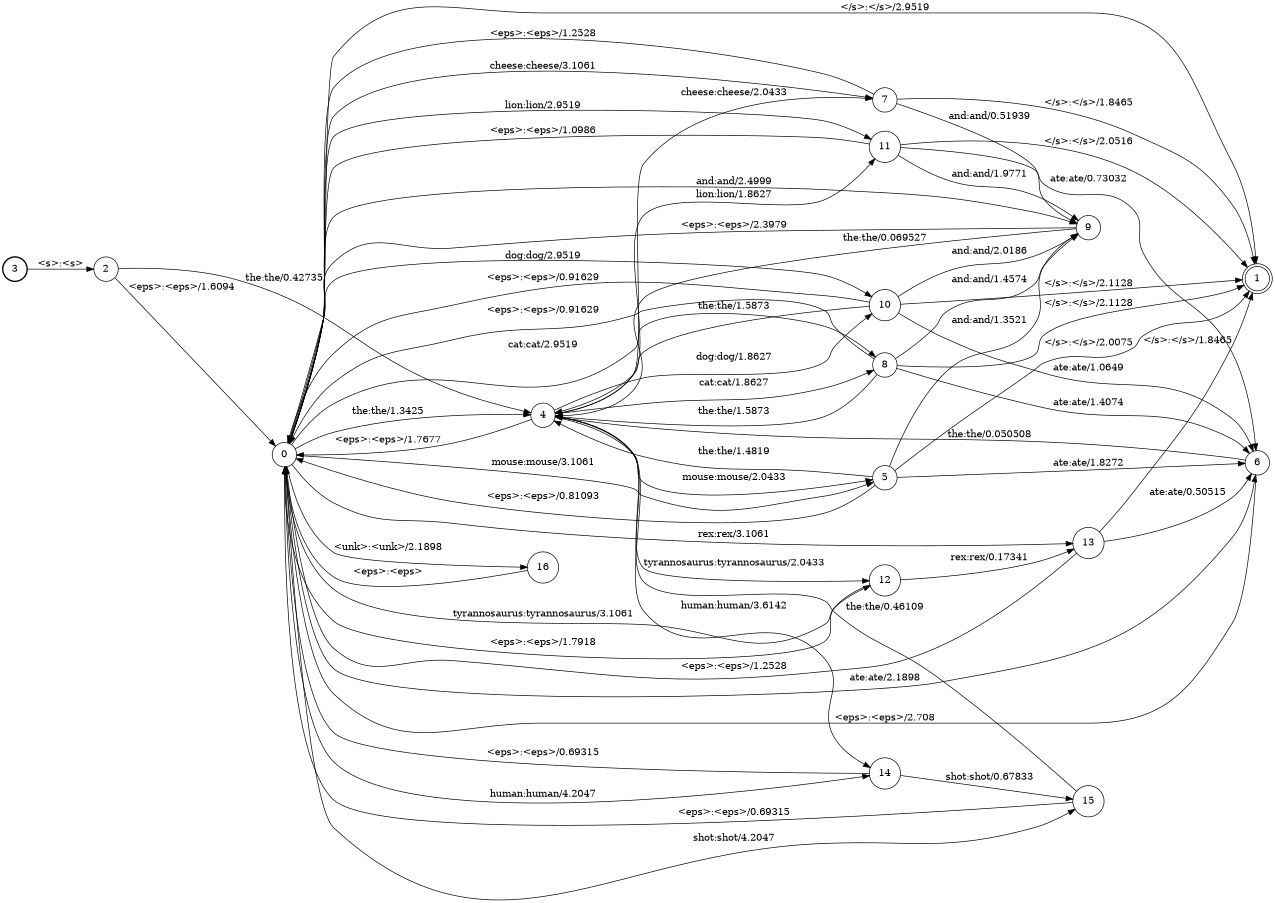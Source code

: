 digraph FST {
rankdir = LR;
size = "8.5,11";
label = "";
center = 1;
orientation = Portrait;
ranksep = "0.4";
nodesep = "0.25";
3 [label = "3", shape = circle, style = bold, fontsize = 14]
	3 -> 2 [label = "<s>:<s>", fontsize = 14];
0 [label = "0", shape = circle, style = solid, fontsize = 14]
	0 -> 1 [label = "</s>:</s>/2.9519", fontsize = 14];
	0 -> 4 [label = "the:the/1.3425", fontsize = 14];
	0 -> 5 [label = "mouse:mouse/3.1061", fontsize = 14];
	0 -> 6 [label = "ate:ate/2.1898", fontsize = 14];
	0 -> 7 [label = "cheese:cheese/3.1061", fontsize = 14];
	0 -> 8 [label = "cat:cat/2.9519", fontsize = 14];
	0 -> 9 [label = "and:and/2.4999", fontsize = 14];
	0 -> 10 [label = "dog:dog/2.9519", fontsize = 14];
	0 -> 11 [label = "lion:lion/2.9519", fontsize = 14];
	0 -> 12 [label = "tyrannosaurus:tyrannosaurus/3.1061", fontsize = 14];
	0 -> 13 [label = "rex:rex/3.1061", fontsize = 14];
	0 -> 14 [label = "human:human/4.2047", fontsize = 14];
	0 -> 15 [label = "shot:shot/4.2047", fontsize = 14];
	0 -> 16 [label = "<unk>:<unk>/2.1898", fontsize = 14];
1 [label = "1", shape = doublecircle, style = solid, fontsize = 14]
2 [label = "2", shape = circle, style = solid, fontsize = 14]
	2 -> 0 [label = "<eps>:<eps>/1.6094", fontsize = 14];
	2 -> 4 [label = "the:the/0.42735", fontsize = 14];
4 [label = "4", shape = circle, style = solid, fontsize = 14]
	4 -> 0 [label = "<eps>:<eps>/1.7677", fontsize = 14];
	4 -> 5 [label = "mouse:mouse/2.0433", fontsize = 14];
	4 -> 7 [label = "cheese:cheese/2.0433", fontsize = 14];
	4 -> 8 [label = "cat:cat/1.8627", fontsize = 14];
	4 -> 10 [label = "dog:dog/1.8627", fontsize = 14];
	4 -> 11 [label = "lion:lion/1.8627", fontsize = 14];
	4 -> 12 [label = "tyrannosaurus:tyrannosaurus/2.0433", fontsize = 14];
	4 -> 14 [label = "human:human/3.6142", fontsize = 14];
5 [label = "5", shape = circle, style = solid, fontsize = 14]
	5 -> 0 [label = "<eps>:<eps>/0.81093", fontsize = 14];
	5 -> 1 [label = "</s>:</s>/2.0075", fontsize = 14];
	5 -> 4 [label = "the:the/1.4819", fontsize = 14];
	5 -> 6 [label = "ate:ate/1.8272", fontsize = 14];
	5 -> 9 [label = "and:and/1.3521", fontsize = 14];
6 [label = "6", shape = circle, style = solid, fontsize = 14]
	6 -> 0 [label = "<eps>:<eps>/2.708", fontsize = 14];
	6 -> 4 [label = "the:the/0.050508", fontsize = 14];
7 [label = "7", shape = circle, style = solid, fontsize = 14]
	7 -> 0 [label = "<eps>:<eps>/1.2528", fontsize = 14];
	7 -> 1 [label = "</s>:</s>/1.8465", fontsize = 14];
	7 -> 9 [label = "and:and/0.51939", fontsize = 14];
8 [label = "8", shape = circle, style = solid, fontsize = 14]
	8 -> 0 [label = "<eps>:<eps>/0.91629", fontsize = 14];
	8 -> 1 [label = "</s>:</s>/2.1128", fontsize = 14];
	8 -> 4 [label = "the:the/1.5873", fontsize = 14];
	8 -> 6 [label = "ate:ate/1.4074", fontsize = 14];
	8 -> 9 [label = "and:and/1.4574", fontsize = 14];
9 [label = "9", shape = circle, style = solid, fontsize = 14]
	9 -> 0 [label = "<eps>:<eps>/2.3979", fontsize = 14];
	9 -> 4 [label = "the:the/0.069527", fontsize = 14];
10 [label = "10", shape = circle, style = solid, fontsize = 14]
	10 -> 0 [label = "<eps>:<eps>/0.91629", fontsize = 14];
	10 -> 1 [label = "</s>:</s>/2.1128", fontsize = 14];
	10 -> 4 [label = "the:the/1.5873", fontsize = 14];
	10 -> 6 [label = "ate:ate/1.0649", fontsize = 14];
	10 -> 9 [label = "and:and/2.0186", fontsize = 14];
11 [label = "11", shape = circle, style = solid, fontsize = 14]
	11 -> 0 [label = "<eps>:<eps>/1.0986", fontsize = 14];
	11 -> 1 [label = "</s>:</s>/2.0516", fontsize = 14];
	11 -> 6 [label = "ate:ate/0.73032", fontsize = 14];
	11 -> 9 [label = "and:and/1.9771", fontsize = 14];
12 [label = "12", shape = circle, style = solid, fontsize = 14]
	12 -> 0 [label = "<eps>:<eps>/1.7918", fontsize = 14];
	12 -> 13 [label = "rex:rex/0.17341", fontsize = 14];
13 [label = "13", shape = circle, style = solid, fontsize = 14]
	13 -> 0 [label = "<eps>:<eps>/1.2528", fontsize = 14];
	13 -> 1 [label = "</s>:</s>/1.8465", fontsize = 14];
	13 -> 6 [label = "ate:ate/0.50515", fontsize = 14];
14 [label = "14", shape = circle, style = solid, fontsize = 14]
	14 -> 0 [label = "<eps>:<eps>/0.69315", fontsize = 14];
	14 -> 15 [label = "shot:shot/0.67833", fontsize = 14];
15 [label = "15", shape = circle, style = solid, fontsize = 14]
	15 -> 0 [label = "<eps>:<eps>/0.69315", fontsize = 14];
	15 -> 4 [label = "the:the/0.46109", fontsize = 14];
16 [label = "16", shape = circle, style = solid, fontsize = 14]
	16 -> 0 [label = "<eps>:<eps>", fontsize = 14];
}
